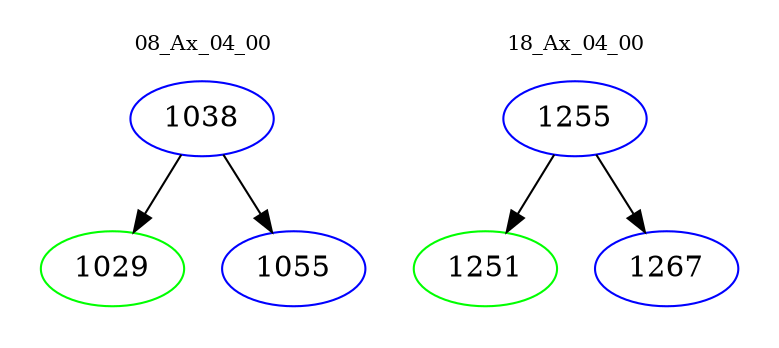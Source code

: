 digraph{
subgraph cluster_0 {
color = white
label = "08_Ax_04_00";
fontsize=10;
T0_1038 [label="1038", color="blue"]
T0_1038 -> T0_1029 [color="black"]
T0_1029 [label="1029", color="green"]
T0_1038 -> T0_1055 [color="black"]
T0_1055 [label="1055", color="blue"]
}
subgraph cluster_1 {
color = white
label = "18_Ax_04_00";
fontsize=10;
T1_1255 [label="1255", color="blue"]
T1_1255 -> T1_1251 [color="black"]
T1_1251 [label="1251", color="green"]
T1_1255 -> T1_1267 [color="black"]
T1_1267 [label="1267", color="blue"]
}
}
